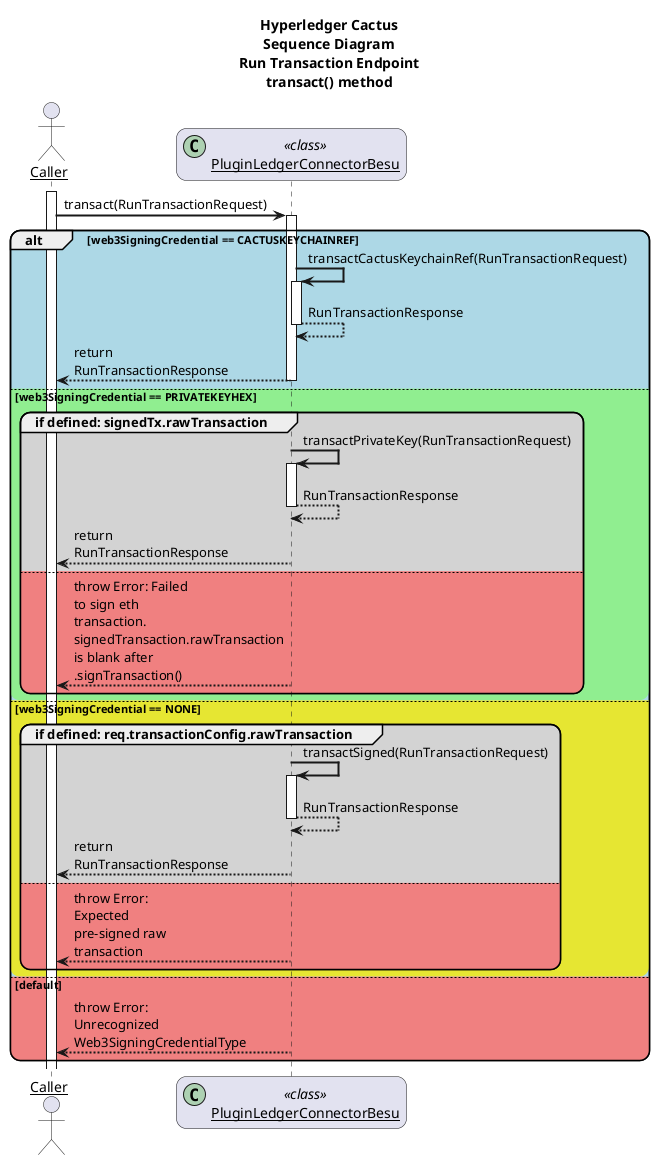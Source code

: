 @startuml
title Hyperledger Cactus\nSequence Diagram\nRun Transaction Endpoint\ntransact() method

skinparam sequenceArrowThickness 2
skinparam roundcorner 20
skinparam maxmessagesize 120
skinparam sequenceParticipant underline

actor "Caller" as caller
participant "PluginLedgerConnectorBesu" as t << (C,#ADD1B2) class >>

autoactivate on

activate caller
caller -> t: transact(RunTransactionRequest)

alt #LightBlue web3SigningCredential == CACTUSKEYCHAINREF
    t -> t: transactCactusKeychainRef(RunTransactionRequest)
    return RunTransactionResponse
    t --> caller: return RunTransactionResponse
else #LightGreen web3SigningCredential == PRIVATEKEYHEX
    group #LightGray if defined: signedTx.rawTransaction
        t -> t: transactPrivateKey(RunTransactionRequest)
        return RunTransactionResponse
        t --> caller: return RunTransactionResponse
    else #LightCoral
        t --> caller: throw Error: Failed to sign eth transaction. signedTransaction.rawTransaction is blank after .signTransaction()
    end
else #e6e632 web3SigningCredential == NONE
    group #LightGray if defined: req.transactionConfig.rawTransaction
      t -> t: transactSigned(RunTransactionRequest)
      return RunTransactionResponse
      t --> caller: return RunTransactionResponse
    else #LightCoral
      t --> caller: throw Error: Expected pre-signed raw transaction
    end
else #LightCoral default
  t --> caller: throw Error: Unrecognized Web3SigningCredentialType
end
@enduml